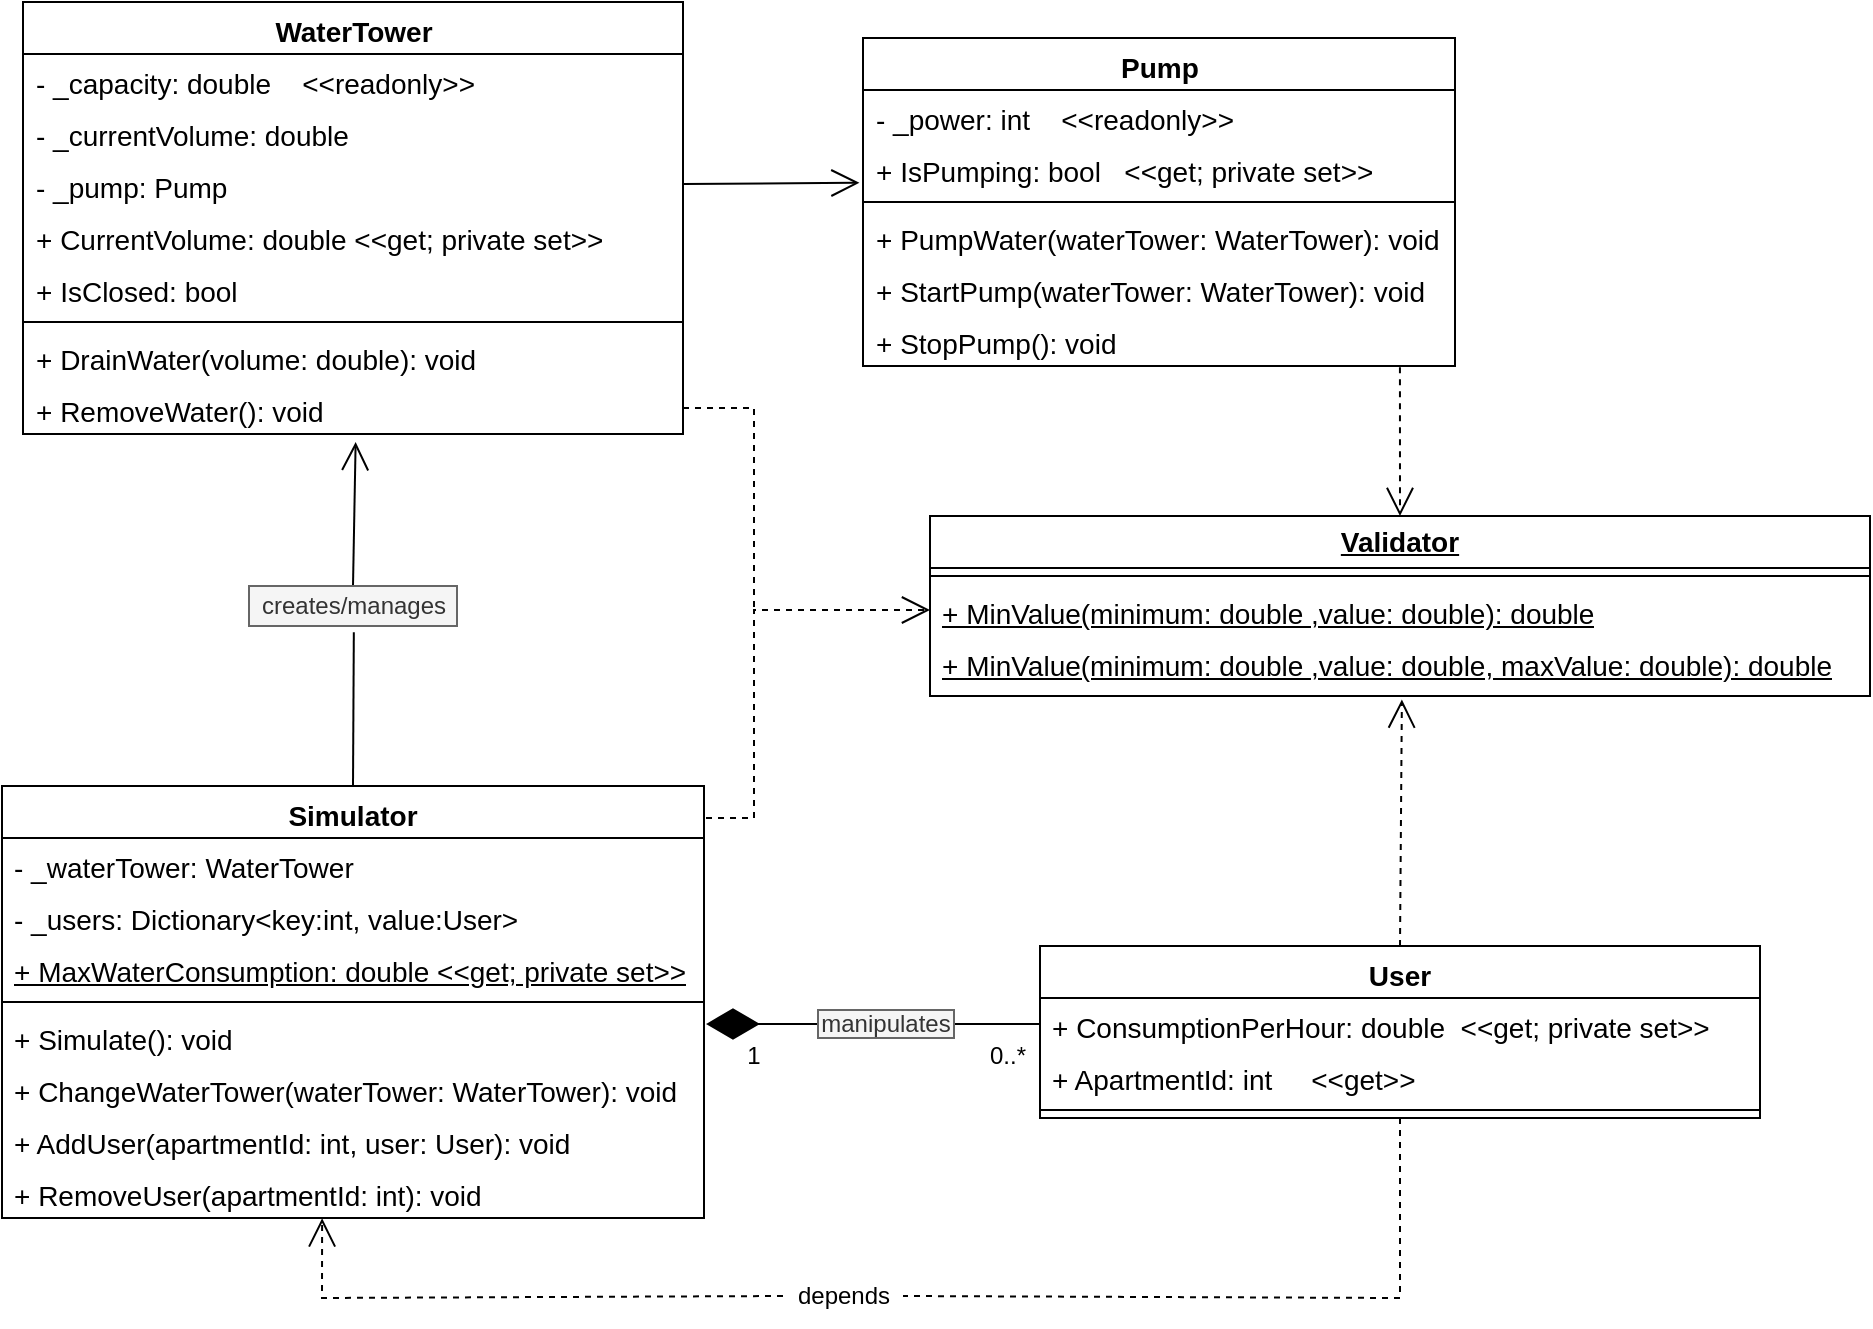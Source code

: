 <mxfile version="21.1.2" type="device">
  <diagram name="Page-1" id="_-osXjlxskFqIJ6aGvbo">
    <mxGraphModel dx="2145" dy="758" grid="1" gridSize="8" guides="1" tooltips="1" connect="1" arrows="1" fold="1" page="1" pageScale="1" pageWidth="850" pageHeight="1100" background="none" math="0" shadow="0">
      <root>
        <mxCell id="0" />
        <mxCell id="1" parent="0" />
        <mxCell id="ywfykKjFeWAgAoNJTf4S-1" value="WaterTower" style="swimlane;fontStyle=1;align=center;verticalAlign=top;childLayout=stackLayout;horizontal=1;startSize=26;horizontalStack=0;resizeParent=1;resizeParentMax=0;resizeLast=0;collapsible=1;marginBottom=0;whiteSpace=wrap;html=1;fontSize=14;" parent="1" vertex="1">
          <mxGeometry x="-277.5" y="248" width="330" height="216" as="geometry" />
        </mxCell>
        <mxCell id="ywfykKjFeWAgAoNJTf4S-2" value="&lt;div style=&quot;text-align: justify; font-size: 14px;&quot;&gt;&lt;span style=&quot;background-color: initial; font-size: 14px;&quot;&gt;- _capacity: double&lt;span style=&quot;white-space: pre; font-size: 14px;&quot;&gt; &lt;/span&gt;&lt;span style=&quot;white-space: pre; font-size: 14px;&quot;&gt; &lt;span style=&quot;white-space: pre; font-size: 14px;&quot;&gt; &lt;/span&gt;&lt;span style=&quot;white-space: pre; font-size: 14px;&quot;&gt; &lt;/span&gt;&lt;/span&gt;&lt;/span&gt;&lt;span style=&quot;background-color: initial; font-size: 14px;&quot;&gt;&amp;lt;&amp;lt;readonly&amp;gt;&amp;gt;&lt;/span&gt;&lt;/div&gt;" style="text;strokeColor=none;fillColor=none;align=left;verticalAlign=top;spacingLeft=4;spacingRight=4;overflow=hidden;rotatable=0;points=[[0,0.5],[1,0.5]];portConstraint=eastwest;whiteSpace=wrap;html=1;fontSize=14;" parent="ywfykKjFeWAgAoNJTf4S-1" vertex="1">
          <mxGeometry y="26" width="330" height="26" as="geometry" />
        </mxCell>
        <mxCell id="ywfykKjFeWAgAoNJTf4S-6" value="- _currentVolume: double" style="text;strokeColor=none;fillColor=none;align=left;verticalAlign=top;spacingLeft=4;spacingRight=4;overflow=hidden;rotatable=0;points=[[0,0.5],[1,0.5]];portConstraint=eastwest;whiteSpace=wrap;html=1;fontSize=14;" parent="ywfykKjFeWAgAoNJTf4S-1" vertex="1">
          <mxGeometry y="52" width="330" height="26" as="geometry" />
        </mxCell>
        <mxCell id="ywfykKjFeWAgAoNJTf4S-5" value="- _pump: Pump" style="text;strokeColor=none;fillColor=none;align=left;verticalAlign=top;spacingLeft=4;spacingRight=4;overflow=hidden;rotatable=0;points=[[0,0.5],[1,0.5]];portConstraint=eastwest;whiteSpace=wrap;html=1;fontSize=14;" parent="ywfykKjFeWAgAoNJTf4S-1" vertex="1">
          <mxGeometry y="78" width="330" height="26" as="geometry" />
        </mxCell>
        <mxCell id="ywfykKjFeWAgAoNJTf4S-7" value="+ CurrentVolume: double&lt;span style=&quot;white-space: pre; font-size: 14px;&quot;&gt; &lt;/span&gt;&amp;lt;&amp;lt;get; private set&amp;gt;&amp;gt;" style="text;strokeColor=none;fillColor=none;align=left;verticalAlign=top;spacingLeft=4;spacingRight=4;overflow=hidden;rotatable=0;points=[[0,0.5],[1,0.5]];portConstraint=eastwest;whiteSpace=wrap;html=1;fontSize=14;" parent="ywfykKjFeWAgAoNJTf4S-1" vertex="1">
          <mxGeometry y="104" width="330" height="26" as="geometry" />
        </mxCell>
        <mxCell id="ywfykKjFeWAgAoNJTf4S-8" value="+ IsClosed: bool" style="text;strokeColor=none;fillColor=none;align=left;verticalAlign=top;spacingLeft=4;spacingRight=4;overflow=hidden;rotatable=0;points=[[0,0.5],[1,0.5]];portConstraint=eastwest;whiteSpace=wrap;html=1;fontSize=14;" parent="ywfykKjFeWAgAoNJTf4S-1" vertex="1">
          <mxGeometry y="130" width="330" height="26" as="geometry" />
        </mxCell>
        <mxCell id="ywfykKjFeWAgAoNJTf4S-3" value="" style="line;strokeWidth=1;fillColor=none;align=left;verticalAlign=middle;spacingTop=-1;spacingLeft=3;spacingRight=3;rotatable=0;labelPosition=right;points=[];portConstraint=eastwest;strokeColor=inherit;" parent="ywfykKjFeWAgAoNJTf4S-1" vertex="1">
          <mxGeometry y="156" width="330" height="8" as="geometry" />
        </mxCell>
        <mxCell id="ywfykKjFeWAgAoNJTf4S-4" value="+ DrainWater(volume: double): void" style="text;strokeColor=none;fillColor=none;align=left;verticalAlign=top;spacingLeft=4;spacingRight=4;overflow=hidden;rotatable=0;points=[[0,0.5],[1,0.5]];portConstraint=eastwest;whiteSpace=wrap;html=1;fontSize=14;" parent="ywfykKjFeWAgAoNJTf4S-1" vertex="1">
          <mxGeometry y="164" width="330" height="26" as="geometry" />
        </mxCell>
        <mxCell id="ywfykKjFeWAgAoNJTf4S-9" value="+ RemoveWater(): void" style="text;strokeColor=none;fillColor=none;align=left;verticalAlign=top;spacingLeft=4;spacingRight=4;overflow=hidden;rotatable=0;points=[[0,0.5],[1,0.5]];portConstraint=eastwest;whiteSpace=wrap;html=1;fontSize=14;" parent="ywfykKjFeWAgAoNJTf4S-1" vertex="1">
          <mxGeometry y="190" width="330" height="26" as="geometry" />
        </mxCell>
        <mxCell id="ywfykKjFeWAgAoNJTf4S-10" value="Validator" style="swimlane;fontStyle=5;align=center;verticalAlign=middle;childLayout=stackLayout;horizontal=1;startSize=26;horizontalStack=0;resizeParent=1;resizeParentMax=0;resizeLast=0;collapsible=1;marginBottom=0;whiteSpace=wrap;html=1;fontSize=14;" parent="1" vertex="1">
          <mxGeometry x="176" y="505" width="470" height="90" as="geometry" />
        </mxCell>
        <mxCell id="ywfykKjFeWAgAoNJTf4S-12" value="" style="line;strokeWidth=1;fillColor=none;align=left;verticalAlign=middle;spacingTop=-1;spacingLeft=3;spacingRight=3;rotatable=0;labelPosition=right;points=[];portConstraint=eastwest;strokeColor=inherit;" parent="ywfykKjFeWAgAoNJTf4S-10" vertex="1">
          <mxGeometry y="26" width="470" height="8" as="geometry" />
        </mxCell>
        <mxCell id="ywfykKjFeWAgAoNJTf4S-13" value="+ MinValue(minimum: double ,value: double): double" style="text;strokeColor=none;fillColor=none;align=left;verticalAlign=top;spacingLeft=4;spacingRight=4;overflow=hidden;rotatable=0;points=[[0,0.5],[1,0.5]];portConstraint=eastwest;whiteSpace=wrap;html=1;fontStyle=4;fontSize=14;" parent="ywfykKjFeWAgAoNJTf4S-10" vertex="1">
          <mxGeometry y="34" width="470" height="26" as="geometry" />
        </mxCell>
        <mxCell id="ywfykKjFeWAgAoNJTf4S-14" value="+ MinValue(minimum: double ,value:&amp;nbsp;double, maxValue: double): double" style="text;strokeColor=none;fillColor=none;align=left;verticalAlign=top;spacingLeft=4;spacingRight=4;overflow=hidden;rotatable=0;points=[[0,0.5],[1,0.5]];portConstraint=eastwest;whiteSpace=wrap;html=1;fontStyle=4;fontSize=14;" parent="ywfykKjFeWAgAoNJTf4S-10" vertex="1">
          <mxGeometry y="60" width="470" height="30" as="geometry" />
        </mxCell>
        <mxCell id="ywfykKjFeWAgAoNJTf4S-30" value="Pump" style="swimlane;fontStyle=1;align=center;verticalAlign=top;childLayout=stackLayout;horizontal=1;startSize=26;horizontalStack=0;resizeParent=1;resizeParentMax=0;resizeLast=0;collapsible=1;marginBottom=0;whiteSpace=wrap;html=1;fontSize=14;" parent="1" vertex="1">
          <mxGeometry x="142.5" y="266" width="296" height="164" as="geometry" />
        </mxCell>
        <mxCell id="ywfykKjFeWAgAoNJTf4S-31" value="- _power: int&lt;span style=&quot;white-space: pre; font-size: 14px;&quot;&gt; &lt;/span&gt;&lt;span style=&quot;white-space: pre; font-size: 14px;&quot;&gt; &lt;span style=&quot;white-space: pre; font-size: 14px;&quot;&gt; &lt;span style=&quot;white-space: pre; font-size: 14px;&quot;&gt; &lt;/span&gt;&lt;/span&gt;&lt;/span&gt;&amp;lt;&amp;lt;readonly&amp;gt;&amp;gt;" style="text;strokeColor=none;fillColor=none;align=left;verticalAlign=top;spacingLeft=4;spacingRight=4;overflow=hidden;rotatable=0;points=[[0,0.5],[1,0.5]];portConstraint=eastwest;whiteSpace=wrap;html=1;fontSize=14;" parent="ywfykKjFeWAgAoNJTf4S-30" vertex="1">
          <mxGeometry y="26" width="296" height="26" as="geometry" />
        </mxCell>
        <mxCell id="ywfykKjFeWAgAoNJTf4S-34" value="+ IsPumping: bool&lt;span style=&quot;white-space: pre; font-size: 14px;&quot;&gt; &lt;span style=&quot;white-space: pre; font-size: 14px;&quot;&gt; &lt;/span&gt;&lt;/span&gt; &amp;lt;&amp;lt;get; private set&amp;gt;&amp;gt;" style="text;strokeColor=none;fillColor=none;align=left;verticalAlign=top;spacingLeft=4;spacingRight=4;overflow=hidden;rotatable=0;points=[[0,0.5],[1,0.5]];portConstraint=eastwest;whiteSpace=wrap;html=1;fontSize=14;" parent="ywfykKjFeWAgAoNJTf4S-30" vertex="1">
          <mxGeometry y="52" width="296" height="26" as="geometry" />
        </mxCell>
        <mxCell id="ywfykKjFeWAgAoNJTf4S-32" value="" style="line;strokeWidth=1;fillColor=none;align=left;verticalAlign=middle;spacingTop=-1;spacingLeft=3;spacingRight=3;rotatable=0;labelPosition=right;points=[];portConstraint=eastwest;strokeColor=inherit;" parent="ywfykKjFeWAgAoNJTf4S-30" vertex="1">
          <mxGeometry y="78" width="296" height="8" as="geometry" />
        </mxCell>
        <mxCell id="ywfykKjFeWAgAoNJTf4S-33" value="+ PumpWater(waterTower: WaterTower): void" style="text;strokeColor=none;fillColor=none;align=left;verticalAlign=top;spacingLeft=4;spacingRight=4;overflow=hidden;rotatable=0;points=[[0,0.5],[1,0.5]];portConstraint=eastwest;whiteSpace=wrap;html=1;fontSize=14;" parent="ywfykKjFeWAgAoNJTf4S-30" vertex="1">
          <mxGeometry y="86" width="296" height="26" as="geometry" />
        </mxCell>
        <mxCell id="ywfykKjFeWAgAoNJTf4S-36" value="+ StartPump(waterTower: WaterTower): void" style="text;strokeColor=none;fillColor=none;align=left;verticalAlign=top;spacingLeft=4;spacingRight=4;overflow=hidden;rotatable=0;points=[[0,0.5],[1,0.5]];portConstraint=eastwest;whiteSpace=wrap;html=1;fontSize=14;" parent="ywfykKjFeWAgAoNJTf4S-30" vertex="1">
          <mxGeometry y="112" width="296" height="26" as="geometry" />
        </mxCell>
        <mxCell id="ywfykKjFeWAgAoNJTf4S-35" value="+ StopPump(): void" style="text;strokeColor=none;fillColor=none;align=left;verticalAlign=top;spacingLeft=4;spacingRight=4;overflow=hidden;rotatable=0;points=[[0,0.5],[1,0.5]];portConstraint=eastwest;whiteSpace=wrap;html=1;fontSize=14;" parent="ywfykKjFeWAgAoNJTf4S-30" vertex="1">
          <mxGeometry y="138" width="296" height="26" as="geometry" />
        </mxCell>
        <mxCell id="ywfykKjFeWAgAoNJTf4S-45" value="User" style="swimlane;fontStyle=1;align=center;verticalAlign=top;childLayout=stackLayout;horizontal=1;startSize=26;horizontalStack=0;resizeParent=1;resizeParentMax=0;resizeLast=0;collapsible=1;marginBottom=0;whiteSpace=wrap;html=1;fontSize=14;" parent="1" vertex="1">
          <mxGeometry x="231" y="720" width="360" height="86" as="geometry">
            <mxRectangle x="-384" y="512" width="72" height="40" as="alternateBounds" />
          </mxGeometry>
        </mxCell>
        <mxCell id="ywfykKjFeWAgAoNJTf4S-47" value="+ ConsumptionPerHour: double &lt;span style=&quot;white-space: pre;&quot;&gt; &lt;/span&gt;&amp;lt;&amp;lt;get; private set&amp;gt;&amp;gt;" style="text;strokeColor=none;fillColor=none;align=left;verticalAlign=top;spacingLeft=4;spacingRight=4;overflow=hidden;rotatable=0;points=[[0,0.5],[1,0.5]];portConstraint=eastwest;whiteSpace=wrap;html=1;fontSize=14;" parent="ywfykKjFeWAgAoNJTf4S-45" vertex="1">
          <mxGeometry y="26" width="360" height="26" as="geometry" />
        </mxCell>
        <mxCell id="ywfykKjFeWAgAoNJTf4S-52" value="+ ApartmentId: int&amp;nbsp;&lt;span style=&quot;white-space: pre;&quot;&gt; &lt;/span&gt;&lt;span style=&quot;white-space: pre;&quot;&gt; &lt;/span&gt;&lt;span style=&quot;white-space: pre;&quot;&gt; &lt;span style=&quot;white-space: pre;&quot;&gt; &lt;/span&gt;&amp;lt;&lt;/span&gt;&amp;lt;get&amp;gt;&amp;gt;" style="text;strokeColor=none;fillColor=none;align=left;verticalAlign=top;spacingLeft=4;spacingRight=4;overflow=hidden;rotatable=0;points=[[0,0.5],[1,0.5]];portConstraint=eastwest;whiteSpace=wrap;html=1;fontSize=14;" parent="ywfykKjFeWAgAoNJTf4S-45" vertex="1">
          <mxGeometry y="52" width="360" height="26" as="geometry" />
        </mxCell>
        <mxCell id="ywfykKjFeWAgAoNJTf4S-48" value="" style="line;strokeWidth=1;fillColor=none;align=left;verticalAlign=middle;spacingTop=-1;spacingLeft=3;spacingRight=3;rotatable=0;labelPosition=right;points=[];portConstraint=eastwest;strokeColor=inherit;" parent="ywfykKjFeWAgAoNJTf4S-45" vertex="1">
          <mxGeometry y="78" width="360" height="8" as="geometry" />
        </mxCell>
        <mxCell id="ywfykKjFeWAgAoNJTf4S-57" value="Simulator" style="swimlane;fontStyle=1;align=center;verticalAlign=top;childLayout=stackLayout;horizontal=1;startSize=26;horizontalStack=0;resizeParent=1;resizeParentMax=0;resizeLast=0;collapsible=1;marginBottom=0;whiteSpace=wrap;html=1;fontSize=14;" parent="1" vertex="1">
          <mxGeometry x="-288" y="640" width="351" height="216" as="geometry" />
        </mxCell>
        <mxCell id="ywfykKjFeWAgAoNJTf4S-58" value="- _waterTower: WaterTower" style="text;strokeColor=none;fillColor=none;align=left;verticalAlign=top;spacingLeft=4;spacingRight=4;overflow=hidden;rotatable=0;points=[[0,0.5],[1,0.5]];portConstraint=eastwest;whiteSpace=wrap;html=1;fontSize=14;" parent="ywfykKjFeWAgAoNJTf4S-57" vertex="1">
          <mxGeometry y="26" width="351" height="26" as="geometry" />
        </mxCell>
        <mxCell id="ywfykKjFeWAgAoNJTf4S-59" value="- _users: Dictionary&amp;lt;key:int, value:User&amp;gt;" style="text;strokeColor=none;fillColor=none;align=left;verticalAlign=top;spacingLeft=4;spacingRight=4;overflow=hidden;rotatable=0;points=[[0,0.5],[1,0.5]];portConstraint=eastwest;whiteSpace=wrap;html=1;fontSize=14;" parent="ywfykKjFeWAgAoNJTf4S-57" vertex="1">
          <mxGeometry y="52" width="351" height="26" as="geometry" />
        </mxCell>
        <mxCell id="BT-2sIzKJZAZRlvwOG5o-6" value="&lt;u&gt;+&amp;nbsp;MaxWaterConsumption: double&amp;nbsp;&amp;lt;&amp;lt;get; private set&amp;gt;&amp;gt;&lt;/u&gt;" style="text;strokeColor=none;fillColor=none;align=left;verticalAlign=top;spacingLeft=4;spacingRight=4;overflow=hidden;rotatable=0;points=[[0,0.5],[1,0.5]];portConstraint=eastwest;whiteSpace=wrap;html=1;fontSize=14;" vertex="1" parent="ywfykKjFeWAgAoNJTf4S-57">
          <mxGeometry y="78" width="351" height="26" as="geometry" />
        </mxCell>
        <mxCell id="ywfykKjFeWAgAoNJTf4S-60" value="" style="line;strokeWidth=1;fillColor=none;align=left;verticalAlign=middle;spacingTop=-1;spacingLeft=3;spacingRight=3;rotatable=0;labelPosition=right;points=[];portConstraint=eastwest;strokeColor=inherit;" parent="ywfykKjFeWAgAoNJTf4S-57" vertex="1">
          <mxGeometry y="104" width="351" height="8" as="geometry" />
        </mxCell>
        <mxCell id="ywfykKjFeWAgAoNJTf4S-61" value="+ Simulate(): void" style="text;strokeColor=none;fillColor=none;align=left;verticalAlign=top;spacingLeft=4;spacingRight=4;overflow=hidden;rotatable=0;points=[[0,0.5],[1,0.5]];portConstraint=eastwest;whiteSpace=wrap;html=1;fontSize=14;" parent="ywfykKjFeWAgAoNJTf4S-57" vertex="1">
          <mxGeometry y="112" width="351" height="26" as="geometry" />
        </mxCell>
        <mxCell id="ywfykKjFeWAgAoNJTf4S-62" value="+ ChangeWaterTower(waterTower: WaterTower): void" style="text;strokeColor=none;fillColor=none;align=left;verticalAlign=top;spacingLeft=4;spacingRight=4;overflow=hidden;rotatable=0;points=[[0,0.5],[1,0.5]];portConstraint=eastwest;whiteSpace=wrap;html=1;fontSize=14;" parent="ywfykKjFeWAgAoNJTf4S-57" vertex="1">
          <mxGeometry y="138" width="351" height="26" as="geometry" />
        </mxCell>
        <mxCell id="ywfykKjFeWAgAoNJTf4S-63" value="+ AddUser(apartmentId: int, user: User): void" style="text;strokeColor=none;fillColor=none;align=left;verticalAlign=top;spacingLeft=4;spacingRight=4;overflow=hidden;rotatable=0;points=[[0,0.5],[1,0.5]];portConstraint=eastwest;whiteSpace=wrap;html=1;fontSize=14;" parent="ywfykKjFeWAgAoNJTf4S-57" vertex="1">
          <mxGeometry y="164" width="351" height="26" as="geometry" />
        </mxCell>
        <mxCell id="ywfykKjFeWAgAoNJTf4S-64" value="+ RemoveUser(apartmentId: int): void" style="text;strokeColor=none;fillColor=none;align=left;verticalAlign=top;spacingLeft=4;spacingRight=4;overflow=hidden;rotatable=0;points=[[0,0.5],[1,0.5]];portConstraint=eastwest;whiteSpace=wrap;html=1;fontSize=14;" parent="ywfykKjFeWAgAoNJTf4S-57" vertex="1">
          <mxGeometry y="190" width="351" height="26" as="geometry" />
        </mxCell>
        <mxCell id="ywfykKjFeWAgAoNJTf4S-67" value="" style="endArrow=diamondThin;endFill=1;endSize=24;html=1;rounded=0;exitX=0;exitY=0.5;exitDx=0;exitDy=0;" parent="1" source="BT-2sIzKJZAZRlvwOG5o-4" edge="1">
          <mxGeometry width="160" relative="1" as="geometry">
            <mxPoint x="166.5" y="731" as="sourcePoint" />
            <mxPoint x="64" y="759" as="targetPoint" />
          </mxGeometry>
        </mxCell>
        <mxCell id="ywfykKjFeWAgAoNJTf4S-84" value="1" style="text;html=1;strokeColor=none;fillColor=none;align=center;verticalAlign=middle;whiteSpace=wrap;rounded=0;" parent="1" vertex="1">
          <mxGeometry x="80" y="760" width="16" height="30" as="geometry" />
        </mxCell>
        <mxCell id="ywfykKjFeWAgAoNJTf4S-85" value="0..*" style="text;html=1;strokeColor=none;fillColor=none;align=center;verticalAlign=middle;whiteSpace=wrap;rounded=0;" parent="1" vertex="1">
          <mxGeometry x="197.5" y="760" width="33.5" height="30" as="geometry" />
        </mxCell>
        <mxCell id="ywfykKjFeWAgAoNJTf4S-87" value="" style="endArrow=open;endFill=1;endSize=12;html=1;rounded=0;exitX=1;exitY=0.5;exitDx=0;exitDy=0;entryX=-0.006;entryY=0.785;entryDx=0;entryDy=0;entryPerimeter=0;" parent="1" source="ywfykKjFeWAgAoNJTf4S-5" target="ywfykKjFeWAgAoNJTf4S-34" edge="1">
          <mxGeometry width="160" relative="1" as="geometry">
            <mxPoint x="16" y="464" as="sourcePoint" />
            <mxPoint x="176" y="464" as="targetPoint" />
          </mxGeometry>
        </mxCell>
        <mxCell id="ywfykKjFeWAgAoNJTf4S-89" value="" style="endArrow=open;endFill=1;endSize=12;html=1;rounded=0;exitX=0.5;exitY=0;exitDx=0;exitDy=0;entryX=0.504;entryY=1.154;entryDx=0;entryDy=0;entryPerimeter=0;" parent="1" source="BT-2sIzKJZAZRlvwOG5o-1" target="ywfykKjFeWAgAoNJTf4S-9" edge="1">
          <mxGeometry width="160" relative="1" as="geometry">
            <mxPoint x="16" y="560" as="sourcePoint" />
            <mxPoint x="176" y="560" as="targetPoint" />
          </mxGeometry>
        </mxCell>
        <mxCell id="ywfykKjFeWAgAoNJTf4S-90" value="" style="endArrow=open;endFill=1;endSize=12;html=1;rounded=0;dashed=1;entryX=0;entryY=0.5;entryDx=0;entryDy=0;" parent="1" target="ywfykKjFeWAgAoNJTf4S-13" edge="1">
          <mxGeometry width="160" relative="1" as="geometry">
            <mxPoint x="64" y="656" as="sourcePoint" />
            <mxPoint x="176" y="560" as="targetPoint" />
            <Array as="points">
              <mxPoint x="88" y="656" />
              <mxPoint x="88" y="552" />
            </Array>
          </mxGeometry>
        </mxCell>
        <mxCell id="ywfykKjFeWAgAoNJTf4S-91" value="" style="endArrow=none;dashed=1;html=1;rounded=0;exitX=1;exitY=0.5;exitDx=0;exitDy=0;" parent="1" source="ywfykKjFeWAgAoNJTf4S-9" edge="1">
          <mxGeometry width="50" height="50" relative="1" as="geometry">
            <mxPoint x="72" y="586" as="sourcePoint" />
            <mxPoint x="88" y="552" as="targetPoint" />
            <Array as="points">
              <mxPoint x="88" y="451" />
            </Array>
          </mxGeometry>
        </mxCell>
        <mxCell id="ywfykKjFeWAgAoNJTf4S-92" value="" style="endArrow=open;endFill=1;endSize=12;html=1;rounded=0;exitX=0.5;exitY=0;exitDx=0;exitDy=0;entryX=0.502;entryY=1.06;entryDx=0;entryDy=0;entryPerimeter=0;dashed=1;" parent="1" source="ywfykKjFeWAgAoNJTf4S-45" target="ywfykKjFeWAgAoNJTf4S-14" edge="1">
          <mxGeometry width="160" relative="1" as="geometry">
            <mxPoint x="16" y="560" as="sourcePoint" />
            <mxPoint x="176" y="560" as="targetPoint" />
          </mxGeometry>
        </mxCell>
        <mxCell id="ywfykKjFeWAgAoNJTf4S-93" value="" style="endArrow=open;endFill=1;endSize=12;html=1;rounded=0;entryX=0.5;entryY=0;entryDx=0;entryDy=0;dashed=1;exitX=0.907;exitY=1.022;exitDx=0;exitDy=0;exitPerimeter=0;" parent="1" target="ywfykKjFeWAgAoNJTf4S-10" edge="1" source="ywfykKjFeWAgAoNJTf4S-35">
          <mxGeometry width="160" relative="1" as="geometry">
            <mxPoint x="363" y="432" as="sourcePoint" />
            <mxPoint x="216" y="496" as="targetPoint" />
          </mxGeometry>
        </mxCell>
        <mxCell id="BT-2sIzKJZAZRlvwOG5o-3" value="" style="endArrow=none;endFill=0;endSize=12;html=1;rounded=0;exitX=0.5;exitY=0;exitDx=0;exitDy=0;entryX=0.504;entryY=1.154;entryDx=0;entryDy=0;entryPerimeter=0;" edge="1" parent="1" source="ywfykKjFeWAgAoNJTf4S-57" target="BT-2sIzKJZAZRlvwOG5o-1">
          <mxGeometry width="160" relative="1" as="geometry">
            <mxPoint x="-112" y="640" as="sourcePoint" />
            <mxPoint x="-111" y="468" as="targetPoint" />
          </mxGeometry>
        </mxCell>
        <mxCell id="BT-2sIzKJZAZRlvwOG5o-1" value="creates/manages" style="text;html=1;strokeColor=#666666;fillColor=#f5f5f5;align=center;verticalAlign=middle;whiteSpace=wrap;rounded=0;fontColor=#333333;" vertex="1" parent="1">
          <mxGeometry x="-164.5" y="540" width="104" height="20" as="geometry" />
        </mxCell>
        <mxCell id="BT-2sIzKJZAZRlvwOG5o-5" value="" style="endArrow=none;endFill=0;endSize=24;html=1;rounded=0;exitX=0;exitY=0.5;exitDx=0;exitDy=0;entryX=1;entryY=0.5;entryDx=0;entryDy=0;" edge="1" parent="1" source="ywfykKjFeWAgAoNJTf4S-47" target="BT-2sIzKJZAZRlvwOG5o-4">
          <mxGeometry width="160" relative="1" as="geometry">
            <mxPoint x="196" y="760" as="sourcePoint" />
            <mxPoint x="64" y="760" as="targetPoint" />
          </mxGeometry>
        </mxCell>
        <mxCell id="BT-2sIzKJZAZRlvwOG5o-4" value="manipulates" style="text;html=1;strokeColor=#666666;fillColor=#f5f5f5;align=center;verticalAlign=middle;whiteSpace=wrap;rounded=0;fontColor=#333333;" vertex="1" parent="1">
          <mxGeometry x="120" y="752" width="68" height="14" as="geometry" />
        </mxCell>
        <mxCell id="BT-2sIzKJZAZRlvwOG5o-7" value="" style="endArrow=open;endFill=1;endSize=12;html=1;rounded=0;exitX=0;exitY=0.5;exitDx=0;exitDy=0;entryX=0.456;entryY=1.007;entryDx=0;entryDy=0;entryPerimeter=0;dashed=1;" edge="1" parent="1" source="BT-2sIzKJZAZRlvwOG5o-8" target="ywfykKjFeWAgAoNJTf4S-64">
          <mxGeometry width="160" relative="1" as="geometry">
            <mxPoint x="72" y="728" as="sourcePoint" />
            <mxPoint x="232" y="728" as="targetPoint" />
            <Array as="points">
              <mxPoint x="-128" y="896" />
            </Array>
          </mxGeometry>
        </mxCell>
        <mxCell id="BT-2sIzKJZAZRlvwOG5o-12" value="" style="endArrow=none;endFill=0;endSize=12;html=1;rounded=0;exitX=0.5;exitY=1;exitDx=0;exitDy=0;dashed=1;entryX=1;entryY=0.5;entryDx=0;entryDy=0;" edge="1" parent="1" source="ywfykKjFeWAgAoNJTf4S-45" target="BT-2sIzKJZAZRlvwOG5o-8">
          <mxGeometry width="160" relative="1" as="geometry">
            <mxPoint x="411" y="808" as="sourcePoint" />
            <mxPoint x="176" y="1032" as="targetPoint" />
            <Array as="points">
              <mxPoint x="411" y="896" />
            </Array>
          </mxGeometry>
        </mxCell>
        <mxCell id="BT-2sIzKJZAZRlvwOG5o-8" value="depends" style="text;html=1;strokeColor=none;fillColor=none;align=center;verticalAlign=middle;whiteSpace=wrap;rounded=0;" vertex="1" parent="1">
          <mxGeometry x="102.5" y="880" width="60" height="30" as="geometry" />
        </mxCell>
      </root>
    </mxGraphModel>
  </diagram>
</mxfile>
